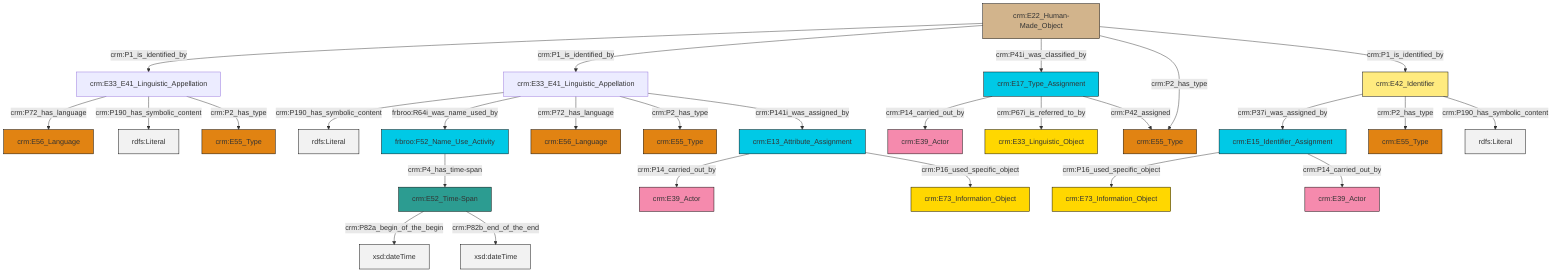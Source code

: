 graph TD
classDef Literal fill:#f2f2f2,stroke:#000000;
classDef CRM_Entity fill:#FFFFFF,stroke:#000000;
classDef Temporal_Entity fill:#00C9E6, stroke:#000000;
classDef Type fill:#E18312, stroke:#000000;
classDef Time-Span fill:#2C9C91, stroke:#000000;
classDef Appellation fill:#FFEB7F, stroke:#000000;
classDef Place fill:#008836, stroke:#000000;
classDef Persistent_Item fill:#B266B2, stroke:#000000;
classDef Conceptual_Object fill:#FFD700, stroke:#000000;
classDef Physical_Thing fill:#D2B48C, stroke:#000000;
classDef Actor fill:#f58aad, stroke:#000000;
classDef PC_Classes fill:#4ce600, stroke:#000000;
classDef Multi fill:#cccccc,stroke:#000000;

4["crm:E17_Type_Assignment"]:::Temporal_Entity -->|crm:P14_carried_out_by| 2["crm:E39_Actor"]:::Actor
7["crm:E42_Identifier"]:::Appellation -->|crm:P37i_was_assigned_by| 8["crm:E15_Identifier_Assignment"]:::Temporal_Entity
4["crm:E17_Type_Assignment"]:::Temporal_Entity -->|crm:P67i_is_referred_to_by| 5["crm:E33_Linguistic_Object"]:::Conceptual_Object
7["crm:E42_Identifier"]:::Appellation -->|crm:P2_has_type| 13["crm:E55_Type"]:::Type
15["frbroo:F52_Name_Use_Activity"]:::Temporal_Entity -->|crm:P4_has_time-span| 16["crm:E52_Time-Span"]:::Time-Span
17["crm:E13_Attribute_Assignment"]:::Temporal_Entity -->|crm:P14_carried_out_by| 18["crm:E39_Actor"]:::Actor
11["crm:E33_E41_Linguistic_Appellation"]:::Default -->|crm:P72_has_language| 19["crm:E56_Language"]:::Type
4["crm:E17_Type_Assignment"]:::Temporal_Entity -->|crm:P42_assigned| 20["crm:E55_Type"]:::Type
24["crm:E22_Human-Made_Object"]:::Physical_Thing -->|crm:P1_is_identified_by| 11["crm:E33_E41_Linguistic_Appellation"]:::Default
24["crm:E22_Human-Made_Object"]:::Physical_Thing -->|crm:P1_is_identified_by| 0["crm:E33_E41_Linguistic_Appellation"]:::Default
16["crm:E52_Time-Span"]:::Time-Span -->|crm:P82a_begin_of_the_begin| 29[xsd:dateTime]:::Literal
16["crm:E52_Time-Span"]:::Time-Span -->|crm:P82b_end_of_the_end| 31[xsd:dateTime]:::Literal
0["crm:E33_E41_Linguistic_Appellation"]:::Default -->|crm:P190_has_symbolic_content| 36[rdfs:Literal]:::Literal
17["crm:E13_Attribute_Assignment"]:::Temporal_Entity -->|crm:P16_used_specific_object| 32["crm:E73_Information_Object"]:::Conceptual_Object
7["crm:E42_Identifier"]:::Appellation -->|crm:P190_has_symbolic_content| 37[rdfs:Literal]:::Literal
24["crm:E22_Human-Made_Object"]:::Physical_Thing -->|crm:P41i_was_classified_by| 4["crm:E17_Type_Assignment"]:::Temporal_Entity
0["crm:E33_E41_Linguistic_Appellation"]:::Default -->|frbroo:R64i_was_name_used_by| 15["frbroo:F52_Name_Use_Activity"]:::Temporal_Entity
0["crm:E33_E41_Linguistic_Appellation"]:::Default -->|crm:P72_has_language| 40["crm:E56_Language"]:::Type
11["crm:E33_E41_Linguistic_Appellation"]:::Default -->|crm:P190_has_symbolic_content| 41[rdfs:Literal]:::Literal
11["crm:E33_E41_Linguistic_Appellation"]:::Default -->|crm:P2_has_type| 9["crm:E55_Type"]:::Type
24["crm:E22_Human-Made_Object"]:::Physical_Thing -->|crm:P2_has_type| 20["crm:E55_Type"]:::Type
0["crm:E33_E41_Linguistic_Appellation"]:::Default -->|crm:P2_has_type| 27["crm:E55_Type"]:::Type
8["crm:E15_Identifier_Assignment"]:::Temporal_Entity -->|crm:P16_used_specific_object| 34["crm:E73_Information_Object"]:::Conceptual_Object
8["crm:E15_Identifier_Assignment"]:::Temporal_Entity -->|crm:P14_carried_out_by| 44["crm:E39_Actor"]:::Actor
24["crm:E22_Human-Made_Object"]:::Physical_Thing -->|crm:P1_is_identified_by| 7["crm:E42_Identifier"]:::Appellation
0["crm:E33_E41_Linguistic_Appellation"]:::Default -->|crm:P141i_was_assigned_by| 17["crm:E13_Attribute_Assignment"]:::Temporal_Entity